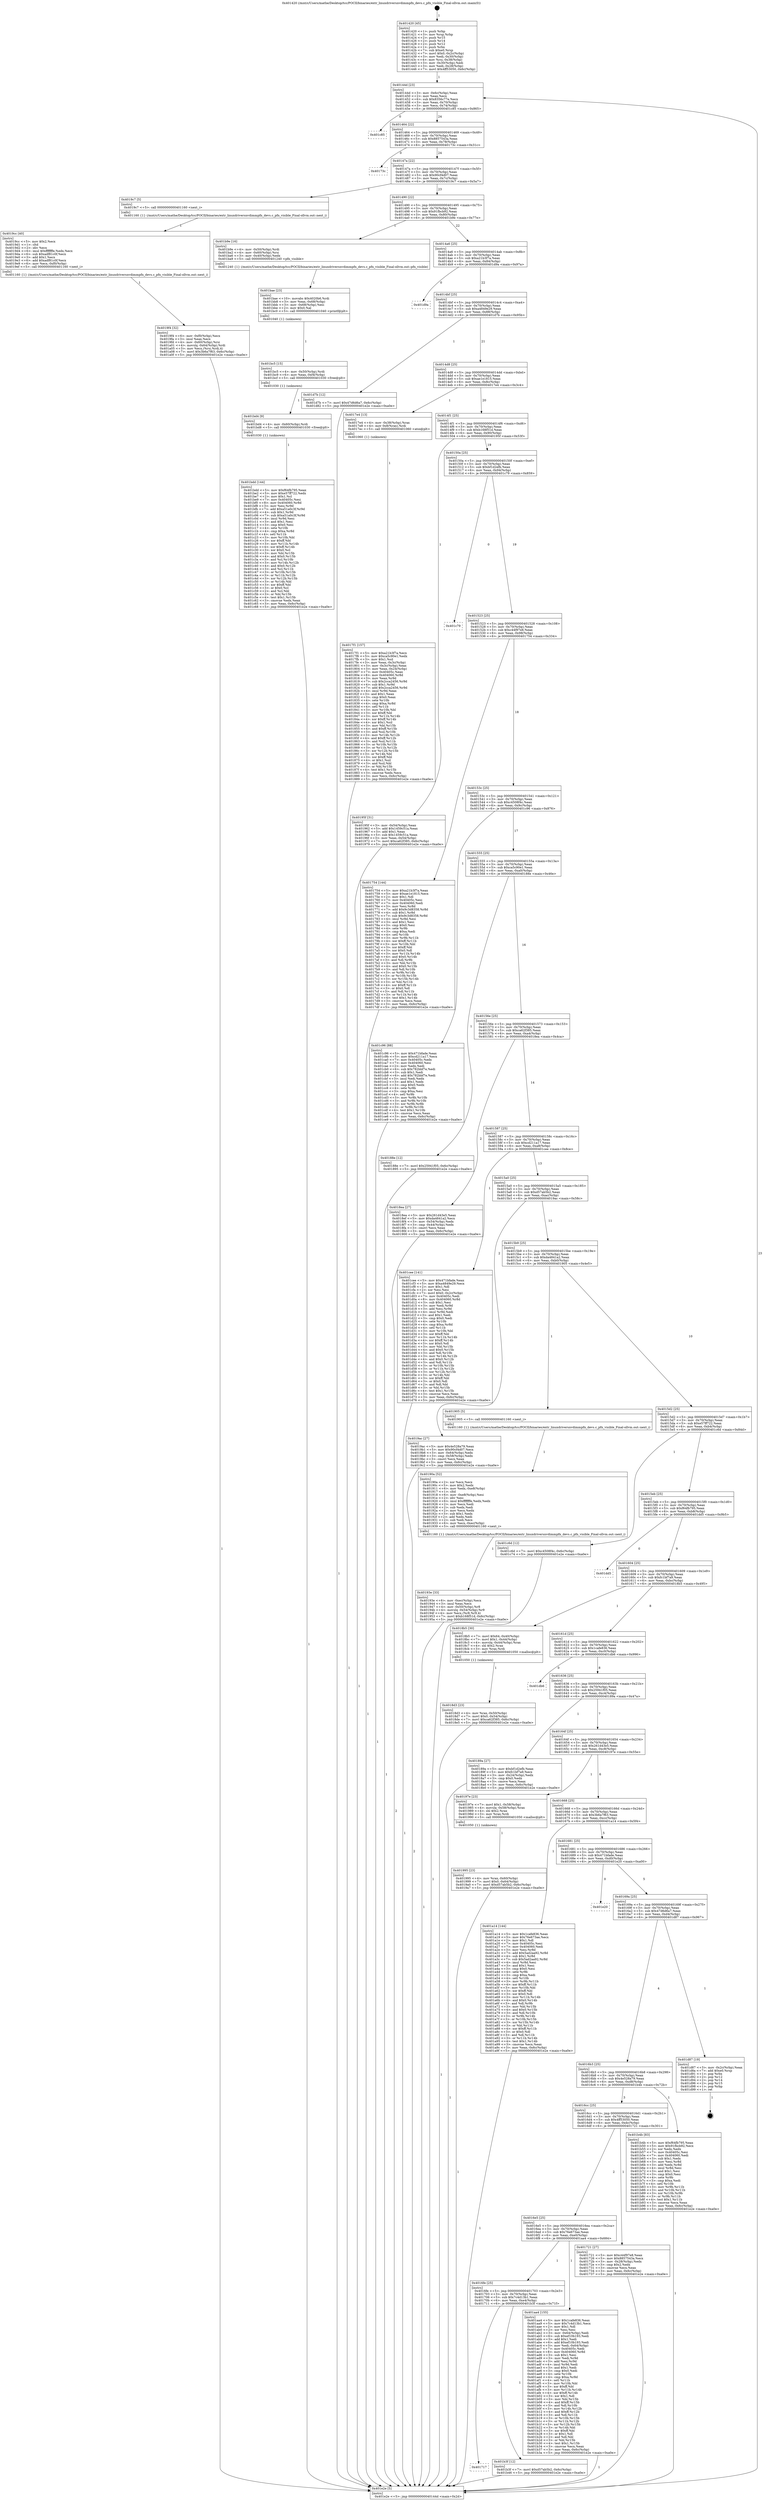 digraph "0x401420" {
  label = "0x401420 (/mnt/c/Users/mathe/Desktop/tcc/POCII/binaries/extr_linuxdriversnvdimmpfn_devs.c_pfn_visible_Final-ollvm.out::main(0))"
  labelloc = "t"
  node[shape=record]

  Entry [label="",width=0.3,height=0.3,shape=circle,fillcolor=black,style=filled]
  "0x40144d" [label="{
     0x40144d [23]\l
     | [instrs]\l
     &nbsp;&nbsp;0x40144d \<+3\>: mov -0x6c(%rbp),%eax\l
     &nbsp;&nbsp;0x401450 \<+2\>: mov %eax,%ecx\l
     &nbsp;&nbsp;0x401452 \<+6\>: sub $0x8356c77e,%ecx\l
     &nbsp;&nbsp;0x401458 \<+3\>: mov %eax,-0x70(%rbp)\l
     &nbsp;&nbsp;0x40145b \<+3\>: mov %ecx,-0x74(%rbp)\l
     &nbsp;&nbsp;0x40145e \<+6\>: je 0000000000401c85 \<main+0x865\>\l
  }"]
  "0x401c85" [label="{
     0x401c85\l
  }", style=dashed]
  "0x401464" [label="{
     0x401464 [22]\l
     | [instrs]\l
     &nbsp;&nbsp;0x401464 \<+5\>: jmp 0000000000401469 \<main+0x49\>\l
     &nbsp;&nbsp;0x401469 \<+3\>: mov -0x70(%rbp),%eax\l
     &nbsp;&nbsp;0x40146c \<+5\>: sub $0x8857543a,%eax\l
     &nbsp;&nbsp;0x401471 \<+3\>: mov %eax,-0x78(%rbp)\l
     &nbsp;&nbsp;0x401474 \<+6\>: je 000000000040173c \<main+0x31c\>\l
  }"]
  Exit [label="",width=0.3,height=0.3,shape=circle,fillcolor=black,style=filled,peripheries=2]
  "0x40173c" [label="{
     0x40173c\l
  }", style=dashed]
  "0x40147a" [label="{
     0x40147a [22]\l
     | [instrs]\l
     &nbsp;&nbsp;0x40147a \<+5\>: jmp 000000000040147f \<main+0x5f\>\l
     &nbsp;&nbsp;0x40147f \<+3\>: mov -0x70(%rbp),%eax\l
     &nbsp;&nbsp;0x401482 \<+5\>: sub $0x90cf4d07,%eax\l
     &nbsp;&nbsp;0x401487 \<+3\>: mov %eax,-0x7c(%rbp)\l
     &nbsp;&nbsp;0x40148a \<+6\>: je 00000000004019c7 \<main+0x5a7\>\l
  }"]
  "0x401bdd" [label="{
     0x401bdd [144]\l
     | [instrs]\l
     &nbsp;&nbsp;0x401bdd \<+5\>: mov $0xf64fb795,%eax\l
     &nbsp;&nbsp;0x401be2 \<+5\>: mov $0xe57ff722,%edx\l
     &nbsp;&nbsp;0x401be7 \<+2\>: mov $0x1,%cl\l
     &nbsp;&nbsp;0x401be9 \<+7\>: mov 0x40405c,%esi\l
     &nbsp;&nbsp;0x401bf0 \<+8\>: mov 0x404060,%r8d\l
     &nbsp;&nbsp;0x401bf8 \<+3\>: mov %esi,%r9d\l
     &nbsp;&nbsp;0x401bfb \<+7\>: add $0xa51a0c3f,%r9d\l
     &nbsp;&nbsp;0x401c02 \<+4\>: sub $0x1,%r9d\l
     &nbsp;&nbsp;0x401c06 \<+7\>: sub $0xa51a0c3f,%r9d\l
     &nbsp;&nbsp;0x401c0d \<+4\>: imul %r9d,%esi\l
     &nbsp;&nbsp;0x401c11 \<+3\>: and $0x1,%esi\l
     &nbsp;&nbsp;0x401c14 \<+3\>: cmp $0x0,%esi\l
     &nbsp;&nbsp;0x401c17 \<+4\>: sete %r10b\l
     &nbsp;&nbsp;0x401c1b \<+4\>: cmp $0xa,%r8d\l
     &nbsp;&nbsp;0x401c1f \<+4\>: setl %r11b\l
     &nbsp;&nbsp;0x401c23 \<+3\>: mov %r10b,%bl\l
     &nbsp;&nbsp;0x401c26 \<+3\>: xor $0xff,%bl\l
     &nbsp;&nbsp;0x401c29 \<+3\>: mov %r11b,%r14b\l
     &nbsp;&nbsp;0x401c2c \<+4\>: xor $0xff,%r14b\l
     &nbsp;&nbsp;0x401c30 \<+3\>: xor $0x0,%cl\l
     &nbsp;&nbsp;0x401c33 \<+3\>: mov %bl,%r15b\l
     &nbsp;&nbsp;0x401c36 \<+4\>: and $0x0,%r15b\l
     &nbsp;&nbsp;0x401c3a \<+3\>: and %cl,%r10b\l
     &nbsp;&nbsp;0x401c3d \<+3\>: mov %r14b,%r12b\l
     &nbsp;&nbsp;0x401c40 \<+4\>: and $0x0,%r12b\l
     &nbsp;&nbsp;0x401c44 \<+3\>: and %cl,%r11b\l
     &nbsp;&nbsp;0x401c47 \<+3\>: or %r10b,%r15b\l
     &nbsp;&nbsp;0x401c4a \<+3\>: or %r11b,%r12b\l
     &nbsp;&nbsp;0x401c4d \<+3\>: xor %r12b,%r15b\l
     &nbsp;&nbsp;0x401c50 \<+3\>: or %r14b,%bl\l
     &nbsp;&nbsp;0x401c53 \<+3\>: xor $0xff,%bl\l
     &nbsp;&nbsp;0x401c56 \<+3\>: or $0x0,%cl\l
     &nbsp;&nbsp;0x401c59 \<+2\>: and %cl,%bl\l
     &nbsp;&nbsp;0x401c5b \<+3\>: or %bl,%r15b\l
     &nbsp;&nbsp;0x401c5e \<+4\>: test $0x1,%r15b\l
     &nbsp;&nbsp;0x401c62 \<+3\>: cmovne %edx,%eax\l
     &nbsp;&nbsp;0x401c65 \<+3\>: mov %eax,-0x6c(%rbp)\l
     &nbsp;&nbsp;0x401c68 \<+5\>: jmp 0000000000401e2e \<main+0xa0e\>\l
  }"]
  "0x4019c7" [label="{
     0x4019c7 [5]\l
     | [instrs]\l
     &nbsp;&nbsp;0x4019c7 \<+5\>: call 0000000000401160 \<next_i\>\l
     | [calls]\l
     &nbsp;&nbsp;0x401160 \{1\} (/mnt/c/Users/mathe/Desktop/tcc/POCII/binaries/extr_linuxdriversnvdimmpfn_devs.c_pfn_visible_Final-ollvm.out::next_i)\l
  }"]
  "0x401490" [label="{
     0x401490 [22]\l
     | [instrs]\l
     &nbsp;&nbsp;0x401490 \<+5\>: jmp 0000000000401495 \<main+0x75\>\l
     &nbsp;&nbsp;0x401495 \<+3\>: mov -0x70(%rbp),%eax\l
     &nbsp;&nbsp;0x401498 \<+5\>: sub $0x91fbcb92,%eax\l
     &nbsp;&nbsp;0x40149d \<+3\>: mov %eax,-0x80(%rbp)\l
     &nbsp;&nbsp;0x4014a0 \<+6\>: je 0000000000401b9e \<main+0x77e\>\l
  }"]
  "0x401bd4" [label="{
     0x401bd4 [9]\l
     | [instrs]\l
     &nbsp;&nbsp;0x401bd4 \<+4\>: mov -0x60(%rbp),%rdi\l
     &nbsp;&nbsp;0x401bd8 \<+5\>: call 0000000000401030 \<free@plt\>\l
     | [calls]\l
     &nbsp;&nbsp;0x401030 \{1\} (unknown)\l
  }"]
  "0x401b9e" [label="{
     0x401b9e [16]\l
     | [instrs]\l
     &nbsp;&nbsp;0x401b9e \<+4\>: mov -0x50(%rbp),%rdi\l
     &nbsp;&nbsp;0x401ba2 \<+4\>: mov -0x60(%rbp),%rsi\l
     &nbsp;&nbsp;0x401ba6 \<+3\>: mov -0x40(%rbp),%edx\l
     &nbsp;&nbsp;0x401ba9 \<+5\>: call 0000000000401240 \<pfn_visible\>\l
     | [calls]\l
     &nbsp;&nbsp;0x401240 \{1\} (/mnt/c/Users/mathe/Desktop/tcc/POCII/binaries/extr_linuxdriversnvdimmpfn_devs.c_pfn_visible_Final-ollvm.out::pfn_visible)\l
  }"]
  "0x4014a6" [label="{
     0x4014a6 [25]\l
     | [instrs]\l
     &nbsp;&nbsp;0x4014a6 \<+5\>: jmp 00000000004014ab \<main+0x8b\>\l
     &nbsp;&nbsp;0x4014ab \<+3\>: mov -0x70(%rbp),%eax\l
     &nbsp;&nbsp;0x4014ae \<+5\>: sub $0xa21b3f7a,%eax\l
     &nbsp;&nbsp;0x4014b3 \<+6\>: mov %eax,-0x84(%rbp)\l
     &nbsp;&nbsp;0x4014b9 \<+6\>: je 0000000000401d9a \<main+0x97a\>\l
  }"]
  "0x401bc5" [label="{
     0x401bc5 [15]\l
     | [instrs]\l
     &nbsp;&nbsp;0x401bc5 \<+4\>: mov -0x50(%rbp),%rdi\l
     &nbsp;&nbsp;0x401bc9 \<+6\>: mov %eax,-0xf4(%rbp)\l
     &nbsp;&nbsp;0x401bcf \<+5\>: call 0000000000401030 \<free@plt\>\l
     | [calls]\l
     &nbsp;&nbsp;0x401030 \{1\} (unknown)\l
  }"]
  "0x401d9a" [label="{
     0x401d9a\l
  }", style=dashed]
  "0x4014bf" [label="{
     0x4014bf [25]\l
     | [instrs]\l
     &nbsp;&nbsp;0x4014bf \<+5\>: jmp 00000000004014c4 \<main+0xa4\>\l
     &nbsp;&nbsp;0x4014c4 \<+3\>: mov -0x70(%rbp),%eax\l
     &nbsp;&nbsp;0x4014c7 \<+5\>: sub $0xa4849e29,%eax\l
     &nbsp;&nbsp;0x4014cc \<+6\>: mov %eax,-0x88(%rbp)\l
     &nbsp;&nbsp;0x4014d2 \<+6\>: je 0000000000401d7b \<main+0x95b\>\l
  }"]
  "0x401bae" [label="{
     0x401bae [23]\l
     | [instrs]\l
     &nbsp;&nbsp;0x401bae \<+10\>: movabs $0x4020b6,%rdi\l
     &nbsp;&nbsp;0x401bb8 \<+3\>: mov %eax,-0x68(%rbp)\l
     &nbsp;&nbsp;0x401bbb \<+3\>: mov -0x68(%rbp),%esi\l
     &nbsp;&nbsp;0x401bbe \<+2\>: mov $0x0,%al\l
     &nbsp;&nbsp;0x401bc0 \<+5\>: call 0000000000401040 \<printf@plt\>\l
     | [calls]\l
     &nbsp;&nbsp;0x401040 \{1\} (unknown)\l
  }"]
  "0x401d7b" [label="{
     0x401d7b [12]\l
     | [instrs]\l
     &nbsp;&nbsp;0x401d7b \<+7\>: movl $0x47d6d6a7,-0x6c(%rbp)\l
     &nbsp;&nbsp;0x401d82 \<+5\>: jmp 0000000000401e2e \<main+0xa0e\>\l
  }"]
  "0x4014d8" [label="{
     0x4014d8 [25]\l
     | [instrs]\l
     &nbsp;&nbsp;0x4014d8 \<+5\>: jmp 00000000004014dd \<main+0xbd\>\l
     &nbsp;&nbsp;0x4014dd \<+3\>: mov -0x70(%rbp),%eax\l
     &nbsp;&nbsp;0x4014e0 \<+5\>: sub $0xae1e1815,%eax\l
     &nbsp;&nbsp;0x4014e5 \<+6\>: mov %eax,-0x8c(%rbp)\l
     &nbsp;&nbsp;0x4014eb \<+6\>: je 00000000004017e4 \<main+0x3c4\>\l
  }"]
  "0x401717" [label="{
     0x401717\l
  }", style=dashed]
  "0x4017e4" [label="{
     0x4017e4 [13]\l
     | [instrs]\l
     &nbsp;&nbsp;0x4017e4 \<+4\>: mov -0x38(%rbp),%rax\l
     &nbsp;&nbsp;0x4017e8 \<+4\>: mov 0x8(%rax),%rdi\l
     &nbsp;&nbsp;0x4017ec \<+5\>: call 0000000000401060 \<atoi@plt\>\l
     | [calls]\l
     &nbsp;&nbsp;0x401060 \{1\} (unknown)\l
  }"]
  "0x4014f1" [label="{
     0x4014f1 [25]\l
     | [instrs]\l
     &nbsp;&nbsp;0x4014f1 \<+5\>: jmp 00000000004014f6 \<main+0xd6\>\l
     &nbsp;&nbsp;0x4014f6 \<+3\>: mov -0x70(%rbp),%eax\l
     &nbsp;&nbsp;0x4014f9 \<+5\>: sub $0xb168f51d,%eax\l
     &nbsp;&nbsp;0x4014fe \<+6\>: mov %eax,-0x90(%rbp)\l
     &nbsp;&nbsp;0x401504 \<+6\>: je 000000000040195f \<main+0x53f\>\l
  }"]
  "0x401b3f" [label="{
     0x401b3f [12]\l
     | [instrs]\l
     &nbsp;&nbsp;0x401b3f \<+7\>: movl $0xd57ab5b2,-0x6c(%rbp)\l
     &nbsp;&nbsp;0x401b46 \<+5\>: jmp 0000000000401e2e \<main+0xa0e\>\l
  }"]
  "0x40195f" [label="{
     0x40195f [31]\l
     | [instrs]\l
     &nbsp;&nbsp;0x40195f \<+3\>: mov -0x54(%rbp),%eax\l
     &nbsp;&nbsp;0x401962 \<+5\>: add $0x1459c51a,%eax\l
     &nbsp;&nbsp;0x401967 \<+3\>: add $0x1,%eax\l
     &nbsp;&nbsp;0x40196a \<+5\>: sub $0x1459c51a,%eax\l
     &nbsp;&nbsp;0x40196f \<+3\>: mov %eax,-0x54(%rbp)\l
     &nbsp;&nbsp;0x401972 \<+7\>: movl $0xca62f385,-0x6c(%rbp)\l
     &nbsp;&nbsp;0x401979 \<+5\>: jmp 0000000000401e2e \<main+0xa0e\>\l
  }"]
  "0x40150a" [label="{
     0x40150a [25]\l
     | [instrs]\l
     &nbsp;&nbsp;0x40150a \<+5\>: jmp 000000000040150f \<main+0xef\>\l
     &nbsp;&nbsp;0x40150f \<+3\>: mov -0x70(%rbp),%eax\l
     &nbsp;&nbsp;0x401512 \<+5\>: sub $0xbf1d2efb,%eax\l
     &nbsp;&nbsp;0x401517 \<+6\>: mov %eax,-0x94(%rbp)\l
     &nbsp;&nbsp;0x40151d \<+6\>: je 0000000000401c79 \<main+0x859\>\l
  }"]
  "0x4016fe" [label="{
     0x4016fe [25]\l
     | [instrs]\l
     &nbsp;&nbsp;0x4016fe \<+5\>: jmp 0000000000401703 \<main+0x2e3\>\l
     &nbsp;&nbsp;0x401703 \<+3\>: mov -0x70(%rbp),%eax\l
     &nbsp;&nbsp;0x401706 \<+5\>: sub $0x7c4d13b1,%eax\l
     &nbsp;&nbsp;0x40170b \<+6\>: mov %eax,-0xe4(%rbp)\l
     &nbsp;&nbsp;0x401711 \<+6\>: je 0000000000401b3f \<main+0x71f\>\l
  }"]
  "0x401c79" [label="{
     0x401c79\l
  }", style=dashed]
  "0x401523" [label="{
     0x401523 [25]\l
     | [instrs]\l
     &nbsp;&nbsp;0x401523 \<+5\>: jmp 0000000000401528 \<main+0x108\>\l
     &nbsp;&nbsp;0x401528 \<+3\>: mov -0x70(%rbp),%eax\l
     &nbsp;&nbsp;0x40152b \<+5\>: sub $0xc44f97e8,%eax\l
     &nbsp;&nbsp;0x401530 \<+6\>: mov %eax,-0x98(%rbp)\l
     &nbsp;&nbsp;0x401536 \<+6\>: je 0000000000401754 \<main+0x334\>\l
  }"]
  "0x401aa4" [label="{
     0x401aa4 [155]\l
     | [instrs]\l
     &nbsp;&nbsp;0x401aa4 \<+5\>: mov $0x1cafe836,%eax\l
     &nbsp;&nbsp;0x401aa9 \<+5\>: mov $0x7c4d13b1,%ecx\l
     &nbsp;&nbsp;0x401aae \<+2\>: mov $0x1,%dl\l
     &nbsp;&nbsp;0x401ab0 \<+2\>: xor %esi,%esi\l
     &nbsp;&nbsp;0x401ab2 \<+3\>: mov -0x64(%rbp),%edi\l
     &nbsp;&nbsp;0x401ab5 \<+6\>: sub $0xef10b193,%edi\l
     &nbsp;&nbsp;0x401abb \<+3\>: add $0x1,%edi\l
     &nbsp;&nbsp;0x401abe \<+6\>: add $0xef10b193,%edi\l
     &nbsp;&nbsp;0x401ac4 \<+3\>: mov %edi,-0x64(%rbp)\l
     &nbsp;&nbsp;0x401ac7 \<+7\>: mov 0x40405c,%edi\l
     &nbsp;&nbsp;0x401ace \<+8\>: mov 0x404060,%r8d\l
     &nbsp;&nbsp;0x401ad6 \<+3\>: sub $0x1,%esi\l
     &nbsp;&nbsp;0x401ad9 \<+3\>: mov %edi,%r9d\l
     &nbsp;&nbsp;0x401adc \<+3\>: add %esi,%r9d\l
     &nbsp;&nbsp;0x401adf \<+4\>: imul %r9d,%edi\l
     &nbsp;&nbsp;0x401ae3 \<+3\>: and $0x1,%edi\l
     &nbsp;&nbsp;0x401ae6 \<+3\>: cmp $0x0,%edi\l
     &nbsp;&nbsp;0x401ae9 \<+4\>: sete %r10b\l
     &nbsp;&nbsp;0x401aed \<+4\>: cmp $0xa,%r8d\l
     &nbsp;&nbsp;0x401af1 \<+4\>: setl %r11b\l
     &nbsp;&nbsp;0x401af5 \<+3\>: mov %r10b,%bl\l
     &nbsp;&nbsp;0x401af8 \<+3\>: xor $0xff,%bl\l
     &nbsp;&nbsp;0x401afb \<+3\>: mov %r11b,%r14b\l
     &nbsp;&nbsp;0x401afe \<+4\>: xor $0xff,%r14b\l
     &nbsp;&nbsp;0x401b02 \<+3\>: xor $0x1,%dl\l
     &nbsp;&nbsp;0x401b05 \<+3\>: mov %bl,%r15b\l
     &nbsp;&nbsp;0x401b08 \<+4\>: and $0xff,%r15b\l
     &nbsp;&nbsp;0x401b0c \<+3\>: and %dl,%r10b\l
     &nbsp;&nbsp;0x401b0f \<+3\>: mov %r14b,%r12b\l
     &nbsp;&nbsp;0x401b12 \<+4\>: and $0xff,%r12b\l
     &nbsp;&nbsp;0x401b16 \<+3\>: and %dl,%r11b\l
     &nbsp;&nbsp;0x401b19 \<+3\>: or %r10b,%r15b\l
     &nbsp;&nbsp;0x401b1c \<+3\>: or %r11b,%r12b\l
     &nbsp;&nbsp;0x401b1f \<+3\>: xor %r12b,%r15b\l
     &nbsp;&nbsp;0x401b22 \<+3\>: or %r14b,%bl\l
     &nbsp;&nbsp;0x401b25 \<+3\>: xor $0xff,%bl\l
     &nbsp;&nbsp;0x401b28 \<+3\>: or $0x1,%dl\l
     &nbsp;&nbsp;0x401b2b \<+2\>: and %dl,%bl\l
     &nbsp;&nbsp;0x401b2d \<+3\>: or %bl,%r15b\l
     &nbsp;&nbsp;0x401b30 \<+4\>: test $0x1,%r15b\l
     &nbsp;&nbsp;0x401b34 \<+3\>: cmovne %ecx,%eax\l
     &nbsp;&nbsp;0x401b37 \<+3\>: mov %eax,-0x6c(%rbp)\l
     &nbsp;&nbsp;0x401b3a \<+5\>: jmp 0000000000401e2e \<main+0xa0e\>\l
  }"]
  "0x401754" [label="{
     0x401754 [144]\l
     | [instrs]\l
     &nbsp;&nbsp;0x401754 \<+5\>: mov $0xa21b3f7a,%eax\l
     &nbsp;&nbsp;0x401759 \<+5\>: mov $0xae1e1815,%ecx\l
     &nbsp;&nbsp;0x40175e \<+2\>: mov $0x1,%dl\l
     &nbsp;&nbsp;0x401760 \<+7\>: mov 0x40405c,%esi\l
     &nbsp;&nbsp;0x401767 \<+7\>: mov 0x404060,%edi\l
     &nbsp;&nbsp;0x40176e \<+3\>: mov %esi,%r8d\l
     &nbsp;&nbsp;0x401771 \<+7\>: add $0x9c3d8358,%r8d\l
     &nbsp;&nbsp;0x401778 \<+4\>: sub $0x1,%r8d\l
     &nbsp;&nbsp;0x40177c \<+7\>: sub $0x9c3d8358,%r8d\l
     &nbsp;&nbsp;0x401783 \<+4\>: imul %r8d,%esi\l
     &nbsp;&nbsp;0x401787 \<+3\>: and $0x1,%esi\l
     &nbsp;&nbsp;0x40178a \<+3\>: cmp $0x0,%esi\l
     &nbsp;&nbsp;0x40178d \<+4\>: sete %r9b\l
     &nbsp;&nbsp;0x401791 \<+3\>: cmp $0xa,%edi\l
     &nbsp;&nbsp;0x401794 \<+4\>: setl %r10b\l
     &nbsp;&nbsp;0x401798 \<+3\>: mov %r9b,%r11b\l
     &nbsp;&nbsp;0x40179b \<+4\>: xor $0xff,%r11b\l
     &nbsp;&nbsp;0x40179f \<+3\>: mov %r10b,%bl\l
     &nbsp;&nbsp;0x4017a2 \<+3\>: xor $0xff,%bl\l
     &nbsp;&nbsp;0x4017a5 \<+3\>: xor $0x0,%dl\l
     &nbsp;&nbsp;0x4017a8 \<+3\>: mov %r11b,%r14b\l
     &nbsp;&nbsp;0x4017ab \<+4\>: and $0x0,%r14b\l
     &nbsp;&nbsp;0x4017af \<+3\>: and %dl,%r9b\l
     &nbsp;&nbsp;0x4017b2 \<+3\>: mov %bl,%r15b\l
     &nbsp;&nbsp;0x4017b5 \<+4\>: and $0x0,%r15b\l
     &nbsp;&nbsp;0x4017b9 \<+3\>: and %dl,%r10b\l
     &nbsp;&nbsp;0x4017bc \<+3\>: or %r9b,%r14b\l
     &nbsp;&nbsp;0x4017bf \<+3\>: or %r10b,%r15b\l
     &nbsp;&nbsp;0x4017c2 \<+3\>: xor %r15b,%r14b\l
     &nbsp;&nbsp;0x4017c5 \<+3\>: or %bl,%r11b\l
     &nbsp;&nbsp;0x4017c8 \<+4\>: xor $0xff,%r11b\l
     &nbsp;&nbsp;0x4017cc \<+3\>: or $0x0,%dl\l
     &nbsp;&nbsp;0x4017cf \<+3\>: and %dl,%r11b\l
     &nbsp;&nbsp;0x4017d2 \<+3\>: or %r11b,%r14b\l
     &nbsp;&nbsp;0x4017d5 \<+4\>: test $0x1,%r14b\l
     &nbsp;&nbsp;0x4017d9 \<+3\>: cmovne %ecx,%eax\l
     &nbsp;&nbsp;0x4017dc \<+3\>: mov %eax,-0x6c(%rbp)\l
     &nbsp;&nbsp;0x4017df \<+5\>: jmp 0000000000401e2e \<main+0xa0e\>\l
  }"]
  "0x40153c" [label="{
     0x40153c [25]\l
     | [instrs]\l
     &nbsp;&nbsp;0x40153c \<+5\>: jmp 0000000000401541 \<main+0x121\>\l
     &nbsp;&nbsp;0x401541 \<+3\>: mov -0x70(%rbp),%eax\l
     &nbsp;&nbsp;0x401544 \<+5\>: sub $0xc4508f4c,%eax\l
     &nbsp;&nbsp;0x401549 \<+6\>: mov %eax,-0x9c(%rbp)\l
     &nbsp;&nbsp;0x40154f \<+6\>: je 0000000000401c96 \<main+0x876\>\l
  }"]
  "0x4019f4" [label="{
     0x4019f4 [32]\l
     | [instrs]\l
     &nbsp;&nbsp;0x4019f4 \<+6\>: mov -0xf0(%rbp),%ecx\l
     &nbsp;&nbsp;0x4019fa \<+3\>: imul %eax,%ecx\l
     &nbsp;&nbsp;0x4019fd \<+4\>: mov -0x60(%rbp),%rsi\l
     &nbsp;&nbsp;0x401a01 \<+4\>: movslq -0x64(%rbp),%rdi\l
     &nbsp;&nbsp;0x401a05 \<+3\>: mov %ecx,(%rsi,%rdi,4)\l
     &nbsp;&nbsp;0x401a08 \<+7\>: movl $0x3b6a7f63,-0x6c(%rbp)\l
     &nbsp;&nbsp;0x401a0f \<+5\>: jmp 0000000000401e2e \<main+0xa0e\>\l
  }"]
  "0x401c96" [label="{
     0x401c96 [88]\l
     | [instrs]\l
     &nbsp;&nbsp;0x401c96 \<+5\>: mov $0x471bfade,%eax\l
     &nbsp;&nbsp;0x401c9b \<+5\>: mov $0xcd211a17,%ecx\l
     &nbsp;&nbsp;0x401ca0 \<+7\>: mov 0x40405c,%edx\l
     &nbsp;&nbsp;0x401ca7 \<+7\>: mov 0x404060,%esi\l
     &nbsp;&nbsp;0x401cae \<+2\>: mov %edx,%edi\l
     &nbsp;&nbsp;0x401cb0 \<+6\>: sub $0x782bbf7e,%edi\l
     &nbsp;&nbsp;0x401cb6 \<+3\>: sub $0x1,%edi\l
     &nbsp;&nbsp;0x401cb9 \<+6\>: add $0x782bbf7e,%edi\l
     &nbsp;&nbsp;0x401cbf \<+3\>: imul %edi,%edx\l
     &nbsp;&nbsp;0x401cc2 \<+3\>: and $0x1,%edx\l
     &nbsp;&nbsp;0x401cc5 \<+3\>: cmp $0x0,%edx\l
     &nbsp;&nbsp;0x401cc8 \<+4\>: sete %r8b\l
     &nbsp;&nbsp;0x401ccc \<+3\>: cmp $0xa,%esi\l
     &nbsp;&nbsp;0x401ccf \<+4\>: setl %r9b\l
     &nbsp;&nbsp;0x401cd3 \<+3\>: mov %r8b,%r10b\l
     &nbsp;&nbsp;0x401cd6 \<+3\>: and %r9b,%r10b\l
     &nbsp;&nbsp;0x401cd9 \<+3\>: xor %r9b,%r8b\l
     &nbsp;&nbsp;0x401cdc \<+3\>: or %r8b,%r10b\l
     &nbsp;&nbsp;0x401cdf \<+4\>: test $0x1,%r10b\l
     &nbsp;&nbsp;0x401ce3 \<+3\>: cmovne %ecx,%eax\l
     &nbsp;&nbsp;0x401ce6 \<+3\>: mov %eax,-0x6c(%rbp)\l
     &nbsp;&nbsp;0x401ce9 \<+5\>: jmp 0000000000401e2e \<main+0xa0e\>\l
  }"]
  "0x401555" [label="{
     0x401555 [25]\l
     | [instrs]\l
     &nbsp;&nbsp;0x401555 \<+5\>: jmp 000000000040155a \<main+0x13a\>\l
     &nbsp;&nbsp;0x40155a \<+3\>: mov -0x70(%rbp),%eax\l
     &nbsp;&nbsp;0x40155d \<+5\>: sub $0xca5c90e1,%eax\l
     &nbsp;&nbsp;0x401562 \<+6\>: mov %eax,-0xa0(%rbp)\l
     &nbsp;&nbsp;0x401568 \<+6\>: je 000000000040188e \<main+0x46e\>\l
  }"]
  "0x4019cc" [label="{
     0x4019cc [40]\l
     | [instrs]\l
     &nbsp;&nbsp;0x4019cc \<+5\>: mov $0x2,%ecx\l
     &nbsp;&nbsp;0x4019d1 \<+1\>: cltd\l
     &nbsp;&nbsp;0x4019d2 \<+2\>: idiv %ecx\l
     &nbsp;&nbsp;0x4019d4 \<+6\>: imul $0xfffffffe,%edx,%ecx\l
     &nbsp;&nbsp;0x4019da \<+6\>: sub $0xadf81c0f,%ecx\l
     &nbsp;&nbsp;0x4019e0 \<+3\>: add $0x1,%ecx\l
     &nbsp;&nbsp;0x4019e3 \<+6\>: add $0xadf81c0f,%ecx\l
     &nbsp;&nbsp;0x4019e9 \<+6\>: mov %ecx,-0xf0(%rbp)\l
     &nbsp;&nbsp;0x4019ef \<+5\>: call 0000000000401160 \<next_i\>\l
     | [calls]\l
     &nbsp;&nbsp;0x401160 \{1\} (/mnt/c/Users/mathe/Desktop/tcc/POCII/binaries/extr_linuxdriversnvdimmpfn_devs.c_pfn_visible_Final-ollvm.out::next_i)\l
  }"]
  "0x40188e" [label="{
     0x40188e [12]\l
     | [instrs]\l
     &nbsp;&nbsp;0x40188e \<+7\>: movl $0x25941f05,-0x6c(%rbp)\l
     &nbsp;&nbsp;0x401895 \<+5\>: jmp 0000000000401e2e \<main+0xa0e\>\l
  }"]
  "0x40156e" [label="{
     0x40156e [25]\l
     | [instrs]\l
     &nbsp;&nbsp;0x40156e \<+5\>: jmp 0000000000401573 \<main+0x153\>\l
     &nbsp;&nbsp;0x401573 \<+3\>: mov -0x70(%rbp),%eax\l
     &nbsp;&nbsp;0x401576 \<+5\>: sub $0xca62f385,%eax\l
     &nbsp;&nbsp;0x40157b \<+6\>: mov %eax,-0xa4(%rbp)\l
     &nbsp;&nbsp;0x401581 \<+6\>: je 00000000004018ea \<main+0x4ca\>\l
  }"]
  "0x401995" [label="{
     0x401995 [23]\l
     | [instrs]\l
     &nbsp;&nbsp;0x401995 \<+4\>: mov %rax,-0x60(%rbp)\l
     &nbsp;&nbsp;0x401999 \<+7\>: movl $0x0,-0x64(%rbp)\l
     &nbsp;&nbsp;0x4019a0 \<+7\>: movl $0xd57ab5b2,-0x6c(%rbp)\l
     &nbsp;&nbsp;0x4019a7 \<+5\>: jmp 0000000000401e2e \<main+0xa0e\>\l
  }"]
  "0x4018ea" [label="{
     0x4018ea [27]\l
     | [instrs]\l
     &nbsp;&nbsp;0x4018ea \<+5\>: mov $0x261d43e5,%eax\l
     &nbsp;&nbsp;0x4018ef \<+5\>: mov $0xda4841a2,%ecx\l
     &nbsp;&nbsp;0x4018f4 \<+3\>: mov -0x54(%rbp),%edx\l
     &nbsp;&nbsp;0x4018f7 \<+3\>: cmp -0x44(%rbp),%edx\l
     &nbsp;&nbsp;0x4018fa \<+3\>: cmovl %ecx,%eax\l
     &nbsp;&nbsp;0x4018fd \<+3\>: mov %eax,-0x6c(%rbp)\l
     &nbsp;&nbsp;0x401900 \<+5\>: jmp 0000000000401e2e \<main+0xa0e\>\l
  }"]
  "0x401587" [label="{
     0x401587 [25]\l
     | [instrs]\l
     &nbsp;&nbsp;0x401587 \<+5\>: jmp 000000000040158c \<main+0x16c\>\l
     &nbsp;&nbsp;0x40158c \<+3\>: mov -0x70(%rbp),%eax\l
     &nbsp;&nbsp;0x40158f \<+5\>: sub $0xcd211a17,%eax\l
     &nbsp;&nbsp;0x401594 \<+6\>: mov %eax,-0xa8(%rbp)\l
     &nbsp;&nbsp;0x40159a \<+6\>: je 0000000000401cee \<main+0x8ce\>\l
  }"]
  "0x40193e" [label="{
     0x40193e [33]\l
     | [instrs]\l
     &nbsp;&nbsp;0x40193e \<+6\>: mov -0xec(%rbp),%ecx\l
     &nbsp;&nbsp;0x401944 \<+3\>: imul %eax,%ecx\l
     &nbsp;&nbsp;0x401947 \<+4\>: mov -0x50(%rbp),%r8\l
     &nbsp;&nbsp;0x40194b \<+4\>: movslq -0x54(%rbp),%r9\l
     &nbsp;&nbsp;0x40194f \<+4\>: mov %ecx,(%r8,%r9,4)\l
     &nbsp;&nbsp;0x401953 \<+7\>: movl $0xb168f51d,-0x6c(%rbp)\l
     &nbsp;&nbsp;0x40195a \<+5\>: jmp 0000000000401e2e \<main+0xa0e\>\l
  }"]
  "0x401cee" [label="{
     0x401cee [141]\l
     | [instrs]\l
     &nbsp;&nbsp;0x401cee \<+5\>: mov $0x471bfade,%eax\l
     &nbsp;&nbsp;0x401cf3 \<+5\>: mov $0xa4849e29,%ecx\l
     &nbsp;&nbsp;0x401cf8 \<+2\>: mov $0x1,%dl\l
     &nbsp;&nbsp;0x401cfa \<+2\>: xor %esi,%esi\l
     &nbsp;&nbsp;0x401cfc \<+7\>: movl $0x0,-0x2c(%rbp)\l
     &nbsp;&nbsp;0x401d03 \<+7\>: mov 0x40405c,%edi\l
     &nbsp;&nbsp;0x401d0a \<+8\>: mov 0x404060,%r8d\l
     &nbsp;&nbsp;0x401d12 \<+3\>: sub $0x1,%esi\l
     &nbsp;&nbsp;0x401d15 \<+3\>: mov %edi,%r9d\l
     &nbsp;&nbsp;0x401d18 \<+3\>: add %esi,%r9d\l
     &nbsp;&nbsp;0x401d1b \<+4\>: imul %r9d,%edi\l
     &nbsp;&nbsp;0x401d1f \<+3\>: and $0x1,%edi\l
     &nbsp;&nbsp;0x401d22 \<+3\>: cmp $0x0,%edi\l
     &nbsp;&nbsp;0x401d25 \<+4\>: sete %r10b\l
     &nbsp;&nbsp;0x401d29 \<+4\>: cmp $0xa,%r8d\l
     &nbsp;&nbsp;0x401d2d \<+4\>: setl %r11b\l
     &nbsp;&nbsp;0x401d31 \<+3\>: mov %r10b,%bl\l
     &nbsp;&nbsp;0x401d34 \<+3\>: xor $0xff,%bl\l
     &nbsp;&nbsp;0x401d37 \<+3\>: mov %r11b,%r14b\l
     &nbsp;&nbsp;0x401d3a \<+4\>: xor $0xff,%r14b\l
     &nbsp;&nbsp;0x401d3e \<+3\>: xor $0x0,%dl\l
     &nbsp;&nbsp;0x401d41 \<+3\>: mov %bl,%r15b\l
     &nbsp;&nbsp;0x401d44 \<+4\>: and $0x0,%r15b\l
     &nbsp;&nbsp;0x401d48 \<+3\>: and %dl,%r10b\l
     &nbsp;&nbsp;0x401d4b \<+3\>: mov %r14b,%r12b\l
     &nbsp;&nbsp;0x401d4e \<+4\>: and $0x0,%r12b\l
     &nbsp;&nbsp;0x401d52 \<+3\>: and %dl,%r11b\l
     &nbsp;&nbsp;0x401d55 \<+3\>: or %r10b,%r15b\l
     &nbsp;&nbsp;0x401d58 \<+3\>: or %r11b,%r12b\l
     &nbsp;&nbsp;0x401d5b \<+3\>: xor %r12b,%r15b\l
     &nbsp;&nbsp;0x401d5e \<+3\>: or %r14b,%bl\l
     &nbsp;&nbsp;0x401d61 \<+3\>: xor $0xff,%bl\l
     &nbsp;&nbsp;0x401d64 \<+3\>: or $0x0,%dl\l
     &nbsp;&nbsp;0x401d67 \<+2\>: and %dl,%bl\l
     &nbsp;&nbsp;0x401d69 \<+3\>: or %bl,%r15b\l
     &nbsp;&nbsp;0x401d6c \<+4\>: test $0x1,%r15b\l
     &nbsp;&nbsp;0x401d70 \<+3\>: cmovne %ecx,%eax\l
     &nbsp;&nbsp;0x401d73 \<+3\>: mov %eax,-0x6c(%rbp)\l
     &nbsp;&nbsp;0x401d76 \<+5\>: jmp 0000000000401e2e \<main+0xa0e\>\l
  }"]
  "0x4015a0" [label="{
     0x4015a0 [25]\l
     | [instrs]\l
     &nbsp;&nbsp;0x4015a0 \<+5\>: jmp 00000000004015a5 \<main+0x185\>\l
     &nbsp;&nbsp;0x4015a5 \<+3\>: mov -0x70(%rbp),%eax\l
     &nbsp;&nbsp;0x4015a8 \<+5\>: sub $0xd57ab5b2,%eax\l
     &nbsp;&nbsp;0x4015ad \<+6\>: mov %eax,-0xac(%rbp)\l
     &nbsp;&nbsp;0x4015b3 \<+6\>: je 00000000004019ac \<main+0x58c\>\l
  }"]
  "0x40190a" [label="{
     0x40190a [52]\l
     | [instrs]\l
     &nbsp;&nbsp;0x40190a \<+2\>: xor %ecx,%ecx\l
     &nbsp;&nbsp;0x40190c \<+5\>: mov $0x2,%edx\l
     &nbsp;&nbsp;0x401911 \<+6\>: mov %edx,-0xe8(%rbp)\l
     &nbsp;&nbsp;0x401917 \<+1\>: cltd\l
     &nbsp;&nbsp;0x401918 \<+6\>: mov -0xe8(%rbp),%esi\l
     &nbsp;&nbsp;0x40191e \<+2\>: idiv %esi\l
     &nbsp;&nbsp;0x401920 \<+6\>: imul $0xfffffffe,%edx,%edx\l
     &nbsp;&nbsp;0x401926 \<+2\>: mov %ecx,%edi\l
     &nbsp;&nbsp;0x401928 \<+2\>: sub %edx,%edi\l
     &nbsp;&nbsp;0x40192a \<+2\>: mov %ecx,%edx\l
     &nbsp;&nbsp;0x40192c \<+3\>: sub $0x1,%edx\l
     &nbsp;&nbsp;0x40192f \<+2\>: add %edx,%edi\l
     &nbsp;&nbsp;0x401931 \<+2\>: sub %edi,%ecx\l
     &nbsp;&nbsp;0x401933 \<+6\>: mov %ecx,-0xec(%rbp)\l
     &nbsp;&nbsp;0x401939 \<+5\>: call 0000000000401160 \<next_i\>\l
     | [calls]\l
     &nbsp;&nbsp;0x401160 \{1\} (/mnt/c/Users/mathe/Desktop/tcc/POCII/binaries/extr_linuxdriversnvdimmpfn_devs.c_pfn_visible_Final-ollvm.out::next_i)\l
  }"]
  "0x4019ac" [label="{
     0x4019ac [27]\l
     | [instrs]\l
     &nbsp;&nbsp;0x4019ac \<+5\>: mov $0x4e528a79,%eax\l
     &nbsp;&nbsp;0x4019b1 \<+5\>: mov $0x90cf4d07,%ecx\l
     &nbsp;&nbsp;0x4019b6 \<+3\>: mov -0x64(%rbp),%edx\l
     &nbsp;&nbsp;0x4019b9 \<+3\>: cmp -0x58(%rbp),%edx\l
     &nbsp;&nbsp;0x4019bc \<+3\>: cmovl %ecx,%eax\l
     &nbsp;&nbsp;0x4019bf \<+3\>: mov %eax,-0x6c(%rbp)\l
     &nbsp;&nbsp;0x4019c2 \<+5\>: jmp 0000000000401e2e \<main+0xa0e\>\l
  }"]
  "0x4015b9" [label="{
     0x4015b9 [25]\l
     | [instrs]\l
     &nbsp;&nbsp;0x4015b9 \<+5\>: jmp 00000000004015be \<main+0x19e\>\l
     &nbsp;&nbsp;0x4015be \<+3\>: mov -0x70(%rbp),%eax\l
     &nbsp;&nbsp;0x4015c1 \<+5\>: sub $0xda4841a2,%eax\l
     &nbsp;&nbsp;0x4015c6 \<+6\>: mov %eax,-0xb0(%rbp)\l
     &nbsp;&nbsp;0x4015cc \<+6\>: je 0000000000401905 \<main+0x4e5\>\l
  }"]
  "0x4018d3" [label="{
     0x4018d3 [23]\l
     | [instrs]\l
     &nbsp;&nbsp;0x4018d3 \<+4\>: mov %rax,-0x50(%rbp)\l
     &nbsp;&nbsp;0x4018d7 \<+7\>: movl $0x0,-0x54(%rbp)\l
     &nbsp;&nbsp;0x4018de \<+7\>: movl $0xca62f385,-0x6c(%rbp)\l
     &nbsp;&nbsp;0x4018e5 \<+5\>: jmp 0000000000401e2e \<main+0xa0e\>\l
  }"]
  "0x401905" [label="{
     0x401905 [5]\l
     | [instrs]\l
     &nbsp;&nbsp;0x401905 \<+5\>: call 0000000000401160 \<next_i\>\l
     | [calls]\l
     &nbsp;&nbsp;0x401160 \{1\} (/mnt/c/Users/mathe/Desktop/tcc/POCII/binaries/extr_linuxdriversnvdimmpfn_devs.c_pfn_visible_Final-ollvm.out::next_i)\l
  }"]
  "0x4015d2" [label="{
     0x4015d2 [25]\l
     | [instrs]\l
     &nbsp;&nbsp;0x4015d2 \<+5\>: jmp 00000000004015d7 \<main+0x1b7\>\l
     &nbsp;&nbsp;0x4015d7 \<+3\>: mov -0x70(%rbp),%eax\l
     &nbsp;&nbsp;0x4015da \<+5\>: sub $0xe57ff722,%eax\l
     &nbsp;&nbsp;0x4015df \<+6\>: mov %eax,-0xb4(%rbp)\l
     &nbsp;&nbsp;0x4015e5 \<+6\>: je 0000000000401c6d \<main+0x84d\>\l
  }"]
  "0x4017f1" [label="{
     0x4017f1 [157]\l
     | [instrs]\l
     &nbsp;&nbsp;0x4017f1 \<+5\>: mov $0xa21b3f7a,%ecx\l
     &nbsp;&nbsp;0x4017f6 \<+5\>: mov $0xca5c90e1,%edx\l
     &nbsp;&nbsp;0x4017fb \<+3\>: mov $0x1,%sil\l
     &nbsp;&nbsp;0x4017fe \<+3\>: mov %eax,-0x3c(%rbp)\l
     &nbsp;&nbsp;0x401801 \<+3\>: mov -0x3c(%rbp),%eax\l
     &nbsp;&nbsp;0x401804 \<+3\>: mov %eax,-0x24(%rbp)\l
     &nbsp;&nbsp;0x401807 \<+7\>: mov 0x40405c,%eax\l
     &nbsp;&nbsp;0x40180e \<+8\>: mov 0x404060,%r8d\l
     &nbsp;&nbsp;0x401816 \<+3\>: mov %eax,%r9d\l
     &nbsp;&nbsp;0x401819 \<+7\>: sub $0x2cca2456,%r9d\l
     &nbsp;&nbsp;0x401820 \<+4\>: sub $0x1,%r9d\l
     &nbsp;&nbsp;0x401824 \<+7\>: add $0x2cca2456,%r9d\l
     &nbsp;&nbsp;0x40182b \<+4\>: imul %r9d,%eax\l
     &nbsp;&nbsp;0x40182f \<+3\>: and $0x1,%eax\l
     &nbsp;&nbsp;0x401832 \<+3\>: cmp $0x0,%eax\l
     &nbsp;&nbsp;0x401835 \<+4\>: sete %r10b\l
     &nbsp;&nbsp;0x401839 \<+4\>: cmp $0xa,%r8d\l
     &nbsp;&nbsp;0x40183d \<+4\>: setl %r11b\l
     &nbsp;&nbsp;0x401841 \<+3\>: mov %r10b,%bl\l
     &nbsp;&nbsp;0x401844 \<+3\>: xor $0xff,%bl\l
     &nbsp;&nbsp;0x401847 \<+3\>: mov %r11b,%r14b\l
     &nbsp;&nbsp;0x40184a \<+4\>: xor $0xff,%r14b\l
     &nbsp;&nbsp;0x40184e \<+4\>: xor $0x1,%sil\l
     &nbsp;&nbsp;0x401852 \<+3\>: mov %bl,%r15b\l
     &nbsp;&nbsp;0x401855 \<+4\>: and $0xff,%r15b\l
     &nbsp;&nbsp;0x401859 \<+3\>: and %sil,%r10b\l
     &nbsp;&nbsp;0x40185c \<+3\>: mov %r14b,%r12b\l
     &nbsp;&nbsp;0x40185f \<+4\>: and $0xff,%r12b\l
     &nbsp;&nbsp;0x401863 \<+3\>: and %sil,%r11b\l
     &nbsp;&nbsp;0x401866 \<+3\>: or %r10b,%r15b\l
     &nbsp;&nbsp;0x401869 \<+3\>: or %r11b,%r12b\l
     &nbsp;&nbsp;0x40186c \<+3\>: xor %r12b,%r15b\l
     &nbsp;&nbsp;0x40186f \<+3\>: or %r14b,%bl\l
     &nbsp;&nbsp;0x401872 \<+3\>: xor $0xff,%bl\l
     &nbsp;&nbsp;0x401875 \<+4\>: or $0x1,%sil\l
     &nbsp;&nbsp;0x401879 \<+3\>: and %sil,%bl\l
     &nbsp;&nbsp;0x40187c \<+3\>: or %bl,%r15b\l
     &nbsp;&nbsp;0x40187f \<+4\>: test $0x1,%r15b\l
     &nbsp;&nbsp;0x401883 \<+3\>: cmovne %edx,%ecx\l
     &nbsp;&nbsp;0x401886 \<+3\>: mov %ecx,-0x6c(%rbp)\l
     &nbsp;&nbsp;0x401889 \<+5\>: jmp 0000000000401e2e \<main+0xa0e\>\l
  }"]
  "0x401c6d" [label="{
     0x401c6d [12]\l
     | [instrs]\l
     &nbsp;&nbsp;0x401c6d \<+7\>: movl $0xc4508f4c,-0x6c(%rbp)\l
     &nbsp;&nbsp;0x401c74 \<+5\>: jmp 0000000000401e2e \<main+0xa0e\>\l
  }"]
  "0x4015eb" [label="{
     0x4015eb [25]\l
     | [instrs]\l
     &nbsp;&nbsp;0x4015eb \<+5\>: jmp 00000000004015f0 \<main+0x1d0\>\l
     &nbsp;&nbsp;0x4015f0 \<+3\>: mov -0x70(%rbp),%eax\l
     &nbsp;&nbsp;0x4015f3 \<+5\>: sub $0xf64fb795,%eax\l
     &nbsp;&nbsp;0x4015f8 \<+6\>: mov %eax,-0xb8(%rbp)\l
     &nbsp;&nbsp;0x4015fe \<+6\>: je 0000000000401dd5 \<main+0x9b5\>\l
  }"]
  "0x401420" [label="{
     0x401420 [45]\l
     | [instrs]\l
     &nbsp;&nbsp;0x401420 \<+1\>: push %rbp\l
     &nbsp;&nbsp;0x401421 \<+3\>: mov %rsp,%rbp\l
     &nbsp;&nbsp;0x401424 \<+2\>: push %r15\l
     &nbsp;&nbsp;0x401426 \<+2\>: push %r14\l
     &nbsp;&nbsp;0x401428 \<+2\>: push %r12\l
     &nbsp;&nbsp;0x40142a \<+1\>: push %rbx\l
     &nbsp;&nbsp;0x40142b \<+7\>: sub $0xe0,%rsp\l
     &nbsp;&nbsp;0x401432 \<+7\>: movl $0x0,-0x2c(%rbp)\l
     &nbsp;&nbsp;0x401439 \<+3\>: mov %edi,-0x30(%rbp)\l
     &nbsp;&nbsp;0x40143c \<+4\>: mov %rsi,-0x38(%rbp)\l
     &nbsp;&nbsp;0x401440 \<+3\>: mov -0x30(%rbp),%edi\l
     &nbsp;&nbsp;0x401443 \<+3\>: mov %edi,-0x28(%rbp)\l
     &nbsp;&nbsp;0x401446 \<+7\>: movl $0x4ff53050,-0x6c(%rbp)\l
  }"]
  "0x401dd5" [label="{
     0x401dd5\l
  }", style=dashed]
  "0x401604" [label="{
     0x401604 [25]\l
     | [instrs]\l
     &nbsp;&nbsp;0x401604 \<+5\>: jmp 0000000000401609 \<main+0x1e9\>\l
     &nbsp;&nbsp;0x401609 \<+3\>: mov -0x70(%rbp),%eax\l
     &nbsp;&nbsp;0x40160c \<+5\>: sub $0xfc1bf7a9,%eax\l
     &nbsp;&nbsp;0x401611 \<+6\>: mov %eax,-0xbc(%rbp)\l
     &nbsp;&nbsp;0x401617 \<+6\>: je 00000000004018b5 \<main+0x495\>\l
  }"]
  "0x401e2e" [label="{
     0x401e2e [5]\l
     | [instrs]\l
     &nbsp;&nbsp;0x401e2e \<+5\>: jmp 000000000040144d \<main+0x2d\>\l
  }"]
  "0x4018b5" [label="{
     0x4018b5 [30]\l
     | [instrs]\l
     &nbsp;&nbsp;0x4018b5 \<+7\>: movl $0x64,-0x40(%rbp)\l
     &nbsp;&nbsp;0x4018bc \<+7\>: movl $0x1,-0x44(%rbp)\l
     &nbsp;&nbsp;0x4018c3 \<+4\>: movslq -0x44(%rbp),%rax\l
     &nbsp;&nbsp;0x4018c7 \<+4\>: shl $0x2,%rax\l
     &nbsp;&nbsp;0x4018cb \<+3\>: mov %rax,%rdi\l
     &nbsp;&nbsp;0x4018ce \<+5\>: call 0000000000401050 \<malloc@plt\>\l
     | [calls]\l
     &nbsp;&nbsp;0x401050 \{1\} (unknown)\l
  }"]
  "0x40161d" [label="{
     0x40161d [25]\l
     | [instrs]\l
     &nbsp;&nbsp;0x40161d \<+5\>: jmp 0000000000401622 \<main+0x202\>\l
     &nbsp;&nbsp;0x401622 \<+3\>: mov -0x70(%rbp),%eax\l
     &nbsp;&nbsp;0x401625 \<+5\>: sub $0x1cafe836,%eax\l
     &nbsp;&nbsp;0x40162a \<+6\>: mov %eax,-0xc0(%rbp)\l
     &nbsp;&nbsp;0x401630 \<+6\>: je 0000000000401db6 \<main+0x996\>\l
  }"]
  "0x4016e5" [label="{
     0x4016e5 [25]\l
     | [instrs]\l
     &nbsp;&nbsp;0x4016e5 \<+5\>: jmp 00000000004016ea \<main+0x2ca\>\l
     &nbsp;&nbsp;0x4016ea \<+3\>: mov -0x70(%rbp),%eax\l
     &nbsp;&nbsp;0x4016ed \<+5\>: sub $0x76e673ae,%eax\l
     &nbsp;&nbsp;0x4016f2 \<+6\>: mov %eax,-0xe0(%rbp)\l
     &nbsp;&nbsp;0x4016f8 \<+6\>: je 0000000000401aa4 \<main+0x684\>\l
  }"]
  "0x401db6" [label="{
     0x401db6\l
  }", style=dashed]
  "0x401636" [label="{
     0x401636 [25]\l
     | [instrs]\l
     &nbsp;&nbsp;0x401636 \<+5\>: jmp 000000000040163b \<main+0x21b\>\l
     &nbsp;&nbsp;0x40163b \<+3\>: mov -0x70(%rbp),%eax\l
     &nbsp;&nbsp;0x40163e \<+5\>: sub $0x25941f05,%eax\l
     &nbsp;&nbsp;0x401643 \<+6\>: mov %eax,-0xc4(%rbp)\l
     &nbsp;&nbsp;0x401649 \<+6\>: je 000000000040189a \<main+0x47a\>\l
  }"]
  "0x401721" [label="{
     0x401721 [27]\l
     | [instrs]\l
     &nbsp;&nbsp;0x401721 \<+5\>: mov $0xc44f97e8,%eax\l
     &nbsp;&nbsp;0x401726 \<+5\>: mov $0x8857543a,%ecx\l
     &nbsp;&nbsp;0x40172b \<+3\>: mov -0x28(%rbp),%edx\l
     &nbsp;&nbsp;0x40172e \<+3\>: cmp $0x2,%edx\l
     &nbsp;&nbsp;0x401731 \<+3\>: cmovne %ecx,%eax\l
     &nbsp;&nbsp;0x401734 \<+3\>: mov %eax,-0x6c(%rbp)\l
     &nbsp;&nbsp;0x401737 \<+5\>: jmp 0000000000401e2e \<main+0xa0e\>\l
  }"]
  "0x40189a" [label="{
     0x40189a [27]\l
     | [instrs]\l
     &nbsp;&nbsp;0x40189a \<+5\>: mov $0xbf1d2efb,%eax\l
     &nbsp;&nbsp;0x40189f \<+5\>: mov $0xfc1bf7a9,%ecx\l
     &nbsp;&nbsp;0x4018a4 \<+3\>: mov -0x24(%rbp),%edx\l
     &nbsp;&nbsp;0x4018a7 \<+3\>: cmp $0x0,%edx\l
     &nbsp;&nbsp;0x4018aa \<+3\>: cmove %ecx,%eax\l
     &nbsp;&nbsp;0x4018ad \<+3\>: mov %eax,-0x6c(%rbp)\l
     &nbsp;&nbsp;0x4018b0 \<+5\>: jmp 0000000000401e2e \<main+0xa0e\>\l
  }"]
  "0x40164f" [label="{
     0x40164f [25]\l
     | [instrs]\l
     &nbsp;&nbsp;0x40164f \<+5\>: jmp 0000000000401654 \<main+0x234\>\l
     &nbsp;&nbsp;0x401654 \<+3\>: mov -0x70(%rbp),%eax\l
     &nbsp;&nbsp;0x401657 \<+5\>: sub $0x261d43e5,%eax\l
     &nbsp;&nbsp;0x40165c \<+6\>: mov %eax,-0xc8(%rbp)\l
     &nbsp;&nbsp;0x401662 \<+6\>: je 000000000040197e \<main+0x55e\>\l
  }"]
  "0x4016cc" [label="{
     0x4016cc [25]\l
     | [instrs]\l
     &nbsp;&nbsp;0x4016cc \<+5\>: jmp 00000000004016d1 \<main+0x2b1\>\l
     &nbsp;&nbsp;0x4016d1 \<+3\>: mov -0x70(%rbp),%eax\l
     &nbsp;&nbsp;0x4016d4 \<+5\>: sub $0x4ff53050,%eax\l
     &nbsp;&nbsp;0x4016d9 \<+6\>: mov %eax,-0xdc(%rbp)\l
     &nbsp;&nbsp;0x4016df \<+6\>: je 0000000000401721 \<main+0x301\>\l
  }"]
  "0x40197e" [label="{
     0x40197e [23]\l
     | [instrs]\l
     &nbsp;&nbsp;0x40197e \<+7\>: movl $0x1,-0x58(%rbp)\l
     &nbsp;&nbsp;0x401985 \<+4\>: movslq -0x58(%rbp),%rax\l
     &nbsp;&nbsp;0x401989 \<+4\>: shl $0x2,%rax\l
     &nbsp;&nbsp;0x40198d \<+3\>: mov %rax,%rdi\l
     &nbsp;&nbsp;0x401990 \<+5\>: call 0000000000401050 \<malloc@plt\>\l
     | [calls]\l
     &nbsp;&nbsp;0x401050 \{1\} (unknown)\l
  }"]
  "0x401668" [label="{
     0x401668 [25]\l
     | [instrs]\l
     &nbsp;&nbsp;0x401668 \<+5\>: jmp 000000000040166d \<main+0x24d\>\l
     &nbsp;&nbsp;0x40166d \<+3\>: mov -0x70(%rbp),%eax\l
     &nbsp;&nbsp;0x401670 \<+5\>: sub $0x3b6a7f63,%eax\l
     &nbsp;&nbsp;0x401675 \<+6\>: mov %eax,-0xcc(%rbp)\l
     &nbsp;&nbsp;0x40167b \<+6\>: je 0000000000401a14 \<main+0x5f4\>\l
  }"]
  "0x401b4b" [label="{
     0x401b4b [83]\l
     | [instrs]\l
     &nbsp;&nbsp;0x401b4b \<+5\>: mov $0xf64fb795,%eax\l
     &nbsp;&nbsp;0x401b50 \<+5\>: mov $0x91fbcb92,%ecx\l
     &nbsp;&nbsp;0x401b55 \<+2\>: xor %edx,%edx\l
     &nbsp;&nbsp;0x401b57 \<+7\>: mov 0x40405c,%esi\l
     &nbsp;&nbsp;0x401b5e \<+7\>: mov 0x404060,%edi\l
     &nbsp;&nbsp;0x401b65 \<+3\>: sub $0x1,%edx\l
     &nbsp;&nbsp;0x401b68 \<+3\>: mov %esi,%r8d\l
     &nbsp;&nbsp;0x401b6b \<+3\>: add %edx,%r8d\l
     &nbsp;&nbsp;0x401b6e \<+4\>: imul %r8d,%esi\l
     &nbsp;&nbsp;0x401b72 \<+3\>: and $0x1,%esi\l
     &nbsp;&nbsp;0x401b75 \<+3\>: cmp $0x0,%esi\l
     &nbsp;&nbsp;0x401b78 \<+4\>: sete %r9b\l
     &nbsp;&nbsp;0x401b7c \<+3\>: cmp $0xa,%edi\l
     &nbsp;&nbsp;0x401b7f \<+4\>: setl %r10b\l
     &nbsp;&nbsp;0x401b83 \<+3\>: mov %r9b,%r11b\l
     &nbsp;&nbsp;0x401b86 \<+3\>: and %r10b,%r11b\l
     &nbsp;&nbsp;0x401b89 \<+3\>: xor %r10b,%r9b\l
     &nbsp;&nbsp;0x401b8c \<+3\>: or %r9b,%r11b\l
     &nbsp;&nbsp;0x401b8f \<+4\>: test $0x1,%r11b\l
     &nbsp;&nbsp;0x401b93 \<+3\>: cmovne %ecx,%eax\l
     &nbsp;&nbsp;0x401b96 \<+3\>: mov %eax,-0x6c(%rbp)\l
     &nbsp;&nbsp;0x401b99 \<+5\>: jmp 0000000000401e2e \<main+0xa0e\>\l
  }"]
  "0x401a14" [label="{
     0x401a14 [144]\l
     | [instrs]\l
     &nbsp;&nbsp;0x401a14 \<+5\>: mov $0x1cafe836,%eax\l
     &nbsp;&nbsp;0x401a19 \<+5\>: mov $0x76e673ae,%ecx\l
     &nbsp;&nbsp;0x401a1e \<+2\>: mov $0x1,%dl\l
     &nbsp;&nbsp;0x401a20 \<+7\>: mov 0x40405c,%esi\l
     &nbsp;&nbsp;0x401a27 \<+7\>: mov 0x404060,%edi\l
     &nbsp;&nbsp;0x401a2e \<+3\>: mov %esi,%r8d\l
     &nbsp;&nbsp;0x401a31 \<+7\>: add $0x5ad2aa92,%r8d\l
     &nbsp;&nbsp;0x401a38 \<+4\>: sub $0x1,%r8d\l
     &nbsp;&nbsp;0x401a3c \<+7\>: sub $0x5ad2aa92,%r8d\l
     &nbsp;&nbsp;0x401a43 \<+4\>: imul %r8d,%esi\l
     &nbsp;&nbsp;0x401a47 \<+3\>: and $0x1,%esi\l
     &nbsp;&nbsp;0x401a4a \<+3\>: cmp $0x0,%esi\l
     &nbsp;&nbsp;0x401a4d \<+4\>: sete %r9b\l
     &nbsp;&nbsp;0x401a51 \<+3\>: cmp $0xa,%edi\l
     &nbsp;&nbsp;0x401a54 \<+4\>: setl %r10b\l
     &nbsp;&nbsp;0x401a58 \<+3\>: mov %r9b,%r11b\l
     &nbsp;&nbsp;0x401a5b \<+4\>: xor $0xff,%r11b\l
     &nbsp;&nbsp;0x401a5f \<+3\>: mov %r10b,%bl\l
     &nbsp;&nbsp;0x401a62 \<+3\>: xor $0xff,%bl\l
     &nbsp;&nbsp;0x401a65 \<+3\>: xor $0x0,%dl\l
     &nbsp;&nbsp;0x401a68 \<+3\>: mov %r11b,%r14b\l
     &nbsp;&nbsp;0x401a6b \<+4\>: and $0x0,%r14b\l
     &nbsp;&nbsp;0x401a6f \<+3\>: and %dl,%r9b\l
     &nbsp;&nbsp;0x401a72 \<+3\>: mov %bl,%r15b\l
     &nbsp;&nbsp;0x401a75 \<+4\>: and $0x0,%r15b\l
     &nbsp;&nbsp;0x401a79 \<+3\>: and %dl,%r10b\l
     &nbsp;&nbsp;0x401a7c \<+3\>: or %r9b,%r14b\l
     &nbsp;&nbsp;0x401a7f \<+3\>: or %r10b,%r15b\l
     &nbsp;&nbsp;0x401a82 \<+3\>: xor %r15b,%r14b\l
     &nbsp;&nbsp;0x401a85 \<+3\>: or %bl,%r11b\l
     &nbsp;&nbsp;0x401a88 \<+4\>: xor $0xff,%r11b\l
     &nbsp;&nbsp;0x401a8c \<+3\>: or $0x0,%dl\l
     &nbsp;&nbsp;0x401a8f \<+3\>: and %dl,%r11b\l
     &nbsp;&nbsp;0x401a92 \<+3\>: or %r11b,%r14b\l
     &nbsp;&nbsp;0x401a95 \<+4\>: test $0x1,%r14b\l
     &nbsp;&nbsp;0x401a99 \<+3\>: cmovne %ecx,%eax\l
     &nbsp;&nbsp;0x401a9c \<+3\>: mov %eax,-0x6c(%rbp)\l
     &nbsp;&nbsp;0x401a9f \<+5\>: jmp 0000000000401e2e \<main+0xa0e\>\l
  }"]
  "0x401681" [label="{
     0x401681 [25]\l
     | [instrs]\l
     &nbsp;&nbsp;0x401681 \<+5\>: jmp 0000000000401686 \<main+0x266\>\l
     &nbsp;&nbsp;0x401686 \<+3\>: mov -0x70(%rbp),%eax\l
     &nbsp;&nbsp;0x401689 \<+5\>: sub $0x471bfade,%eax\l
     &nbsp;&nbsp;0x40168e \<+6\>: mov %eax,-0xd0(%rbp)\l
     &nbsp;&nbsp;0x401694 \<+6\>: je 0000000000401e20 \<main+0xa00\>\l
  }"]
  "0x4016b3" [label="{
     0x4016b3 [25]\l
     | [instrs]\l
     &nbsp;&nbsp;0x4016b3 \<+5\>: jmp 00000000004016b8 \<main+0x298\>\l
     &nbsp;&nbsp;0x4016b8 \<+3\>: mov -0x70(%rbp),%eax\l
     &nbsp;&nbsp;0x4016bb \<+5\>: sub $0x4e528a79,%eax\l
     &nbsp;&nbsp;0x4016c0 \<+6\>: mov %eax,-0xd8(%rbp)\l
     &nbsp;&nbsp;0x4016c6 \<+6\>: je 0000000000401b4b \<main+0x72b\>\l
  }"]
  "0x401e20" [label="{
     0x401e20\l
  }", style=dashed]
  "0x40169a" [label="{
     0x40169a [25]\l
     | [instrs]\l
     &nbsp;&nbsp;0x40169a \<+5\>: jmp 000000000040169f \<main+0x27f\>\l
     &nbsp;&nbsp;0x40169f \<+3\>: mov -0x70(%rbp),%eax\l
     &nbsp;&nbsp;0x4016a2 \<+5\>: sub $0x47d6d6a7,%eax\l
     &nbsp;&nbsp;0x4016a7 \<+6\>: mov %eax,-0xd4(%rbp)\l
     &nbsp;&nbsp;0x4016ad \<+6\>: je 0000000000401d87 \<main+0x967\>\l
  }"]
  "0x401d87" [label="{
     0x401d87 [19]\l
     | [instrs]\l
     &nbsp;&nbsp;0x401d87 \<+3\>: mov -0x2c(%rbp),%eax\l
     &nbsp;&nbsp;0x401d8a \<+7\>: add $0xe0,%rsp\l
     &nbsp;&nbsp;0x401d91 \<+1\>: pop %rbx\l
     &nbsp;&nbsp;0x401d92 \<+2\>: pop %r12\l
     &nbsp;&nbsp;0x401d94 \<+2\>: pop %r14\l
     &nbsp;&nbsp;0x401d96 \<+2\>: pop %r15\l
     &nbsp;&nbsp;0x401d98 \<+1\>: pop %rbp\l
     &nbsp;&nbsp;0x401d99 \<+1\>: ret\l
  }"]
  Entry -> "0x401420" [label=" 1"]
  "0x40144d" -> "0x401c85" [label=" 0"]
  "0x40144d" -> "0x401464" [label=" 24"]
  "0x401d87" -> Exit [label=" 1"]
  "0x401464" -> "0x40173c" [label=" 0"]
  "0x401464" -> "0x40147a" [label=" 24"]
  "0x401d7b" -> "0x401e2e" [label=" 1"]
  "0x40147a" -> "0x4019c7" [label=" 1"]
  "0x40147a" -> "0x401490" [label=" 23"]
  "0x401cee" -> "0x401e2e" [label=" 1"]
  "0x401490" -> "0x401b9e" [label=" 1"]
  "0x401490" -> "0x4014a6" [label=" 22"]
  "0x401c96" -> "0x401e2e" [label=" 1"]
  "0x4014a6" -> "0x401d9a" [label=" 0"]
  "0x4014a6" -> "0x4014bf" [label=" 22"]
  "0x401c6d" -> "0x401e2e" [label=" 1"]
  "0x4014bf" -> "0x401d7b" [label=" 1"]
  "0x4014bf" -> "0x4014d8" [label=" 21"]
  "0x401bdd" -> "0x401e2e" [label=" 1"]
  "0x4014d8" -> "0x4017e4" [label=" 1"]
  "0x4014d8" -> "0x4014f1" [label=" 20"]
  "0x401bd4" -> "0x401bdd" [label=" 1"]
  "0x4014f1" -> "0x40195f" [label=" 1"]
  "0x4014f1" -> "0x40150a" [label=" 19"]
  "0x401bc5" -> "0x401bd4" [label=" 1"]
  "0x40150a" -> "0x401c79" [label=" 0"]
  "0x40150a" -> "0x401523" [label=" 19"]
  "0x401b9e" -> "0x401bae" [label=" 1"]
  "0x401523" -> "0x401754" [label=" 1"]
  "0x401523" -> "0x40153c" [label=" 18"]
  "0x401b4b" -> "0x401e2e" [label=" 1"]
  "0x40153c" -> "0x401c96" [label=" 1"]
  "0x40153c" -> "0x401555" [label=" 17"]
  "0x4016fe" -> "0x401717" [label=" 0"]
  "0x401555" -> "0x40188e" [label=" 1"]
  "0x401555" -> "0x40156e" [label=" 16"]
  "0x4016fe" -> "0x401b3f" [label=" 1"]
  "0x40156e" -> "0x4018ea" [label=" 2"]
  "0x40156e" -> "0x401587" [label=" 14"]
  "0x401bae" -> "0x401bc5" [label=" 1"]
  "0x401587" -> "0x401cee" [label=" 1"]
  "0x401587" -> "0x4015a0" [label=" 13"]
  "0x401aa4" -> "0x401e2e" [label=" 1"]
  "0x4015a0" -> "0x4019ac" [label=" 2"]
  "0x4015a0" -> "0x4015b9" [label=" 11"]
  "0x4016e5" -> "0x4016fe" [label=" 1"]
  "0x4015b9" -> "0x401905" [label=" 1"]
  "0x4015b9" -> "0x4015d2" [label=" 10"]
  "0x4016e5" -> "0x401aa4" [label=" 1"]
  "0x4015d2" -> "0x401c6d" [label=" 1"]
  "0x4015d2" -> "0x4015eb" [label=" 9"]
  "0x401b3f" -> "0x401e2e" [label=" 1"]
  "0x4015eb" -> "0x401dd5" [label=" 0"]
  "0x4015eb" -> "0x401604" [label=" 9"]
  "0x401a14" -> "0x401e2e" [label=" 1"]
  "0x401604" -> "0x4018b5" [label=" 1"]
  "0x401604" -> "0x40161d" [label=" 8"]
  "0x4019f4" -> "0x401e2e" [label=" 1"]
  "0x40161d" -> "0x401db6" [label=" 0"]
  "0x40161d" -> "0x401636" [label=" 8"]
  "0x4019cc" -> "0x4019f4" [label=" 1"]
  "0x401636" -> "0x40189a" [label=" 1"]
  "0x401636" -> "0x40164f" [label=" 7"]
  "0x4019c7" -> "0x4019cc" [label=" 1"]
  "0x40164f" -> "0x40197e" [label=" 1"]
  "0x40164f" -> "0x401668" [label=" 6"]
  "0x401995" -> "0x401e2e" [label=" 1"]
  "0x401668" -> "0x401a14" [label=" 1"]
  "0x401668" -> "0x401681" [label=" 5"]
  "0x40197e" -> "0x401995" [label=" 1"]
  "0x401681" -> "0x401e20" [label=" 0"]
  "0x401681" -> "0x40169a" [label=" 5"]
  "0x40193e" -> "0x401e2e" [label=" 1"]
  "0x40169a" -> "0x401d87" [label=" 1"]
  "0x40169a" -> "0x4016b3" [label=" 4"]
  "0x40195f" -> "0x401e2e" [label=" 1"]
  "0x4016b3" -> "0x401b4b" [label=" 1"]
  "0x4016b3" -> "0x4016cc" [label=" 3"]
  "0x4019ac" -> "0x401e2e" [label=" 2"]
  "0x4016cc" -> "0x401721" [label=" 1"]
  "0x4016cc" -> "0x4016e5" [label=" 2"]
  "0x401721" -> "0x401e2e" [label=" 1"]
  "0x401420" -> "0x40144d" [label=" 1"]
  "0x401e2e" -> "0x40144d" [label=" 23"]
  "0x401754" -> "0x401e2e" [label=" 1"]
  "0x4017e4" -> "0x4017f1" [label=" 1"]
  "0x4017f1" -> "0x401e2e" [label=" 1"]
  "0x40188e" -> "0x401e2e" [label=" 1"]
  "0x40189a" -> "0x401e2e" [label=" 1"]
  "0x4018b5" -> "0x4018d3" [label=" 1"]
  "0x4018d3" -> "0x401e2e" [label=" 1"]
  "0x4018ea" -> "0x401e2e" [label=" 2"]
  "0x401905" -> "0x40190a" [label=" 1"]
  "0x40190a" -> "0x40193e" [label=" 1"]
}
